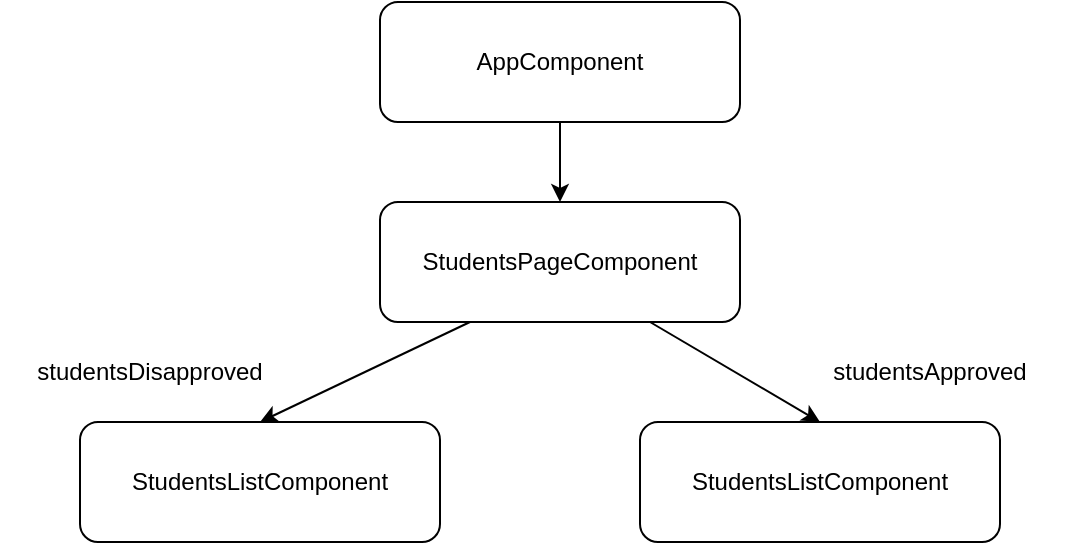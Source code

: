 <mxfile>
    <diagram id="4wDWOToahcoiL_rE1U31" name="Page-1">
        <mxGraphModel dx="746" dy="376" grid="1" gridSize="10" guides="1" tooltips="1" connect="1" arrows="1" fold="1" page="1" pageScale="1" pageWidth="850" pageHeight="1100" math="0" shadow="0">
            <root>
                <mxCell id="0"/>
                <mxCell id="1" parent="0"/>
                <mxCell id="4" style="edgeStyle=none;html=1;exitX=0.75;exitY=1;exitDx=0;exitDy=0;entryX=0.5;entryY=0;entryDx=0;entryDy=0;" edge="1" parent="1" source="2" target="3">
                    <mxGeometry relative="1" as="geometry"/>
                </mxCell>
                <mxCell id="10" style="edgeStyle=none;html=1;exitX=0.25;exitY=1;exitDx=0;exitDy=0;entryX=0.5;entryY=0;entryDx=0;entryDy=0;" edge="1" parent="1" source="2" target="9">
                    <mxGeometry relative="1" as="geometry"/>
                </mxCell>
                <mxCell id="2" value="StudentsPageComponent" style="rounded=1;whiteSpace=wrap;html=1;" vertex="1" parent="1">
                    <mxGeometry x="260" y="170" width="180" height="60" as="geometry"/>
                </mxCell>
                <mxCell id="3" value="StudentsListComponent" style="rounded=1;whiteSpace=wrap;html=1;" vertex="1" parent="1">
                    <mxGeometry x="390" y="280" width="180" height="60" as="geometry"/>
                </mxCell>
                <mxCell id="6" style="edgeStyle=none;html=1;exitX=0.5;exitY=1;exitDx=0;exitDy=0;entryX=0.5;entryY=0;entryDx=0;entryDy=0;" edge="1" parent="1" source="5" target="2">
                    <mxGeometry relative="1" as="geometry"/>
                </mxCell>
                <mxCell id="5" value="AppComponent" style="rounded=1;whiteSpace=wrap;html=1;" vertex="1" parent="1">
                    <mxGeometry x="260" y="70" width="180" height="60" as="geometry"/>
                </mxCell>
                <mxCell id="7" value="studentsApproved" style="text;html=1;strokeColor=none;fillColor=none;align=center;verticalAlign=middle;whiteSpace=wrap;rounded=0;" vertex="1" parent="1">
                    <mxGeometry x="460" y="240" width="150" height="30" as="geometry"/>
                </mxCell>
                <mxCell id="8" value="studentsDisapproved" style="text;html=1;strokeColor=none;fillColor=none;align=center;verticalAlign=middle;whiteSpace=wrap;rounded=0;" vertex="1" parent="1">
                    <mxGeometry x="70" y="240" width="150" height="30" as="geometry"/>
                </mxCell>
                <mxCell id="9" value="StudentsListComponent" style="rounded=1;whiteSpace=wrap;html=1;" vertex="1" parent="1">
                    <mxGeometry x="110" y="280" width="180" height="60" as="geometry"/>
                </mxCell>
            </root>
        </mxGraphModel>
    </diagram>
</mxfile>